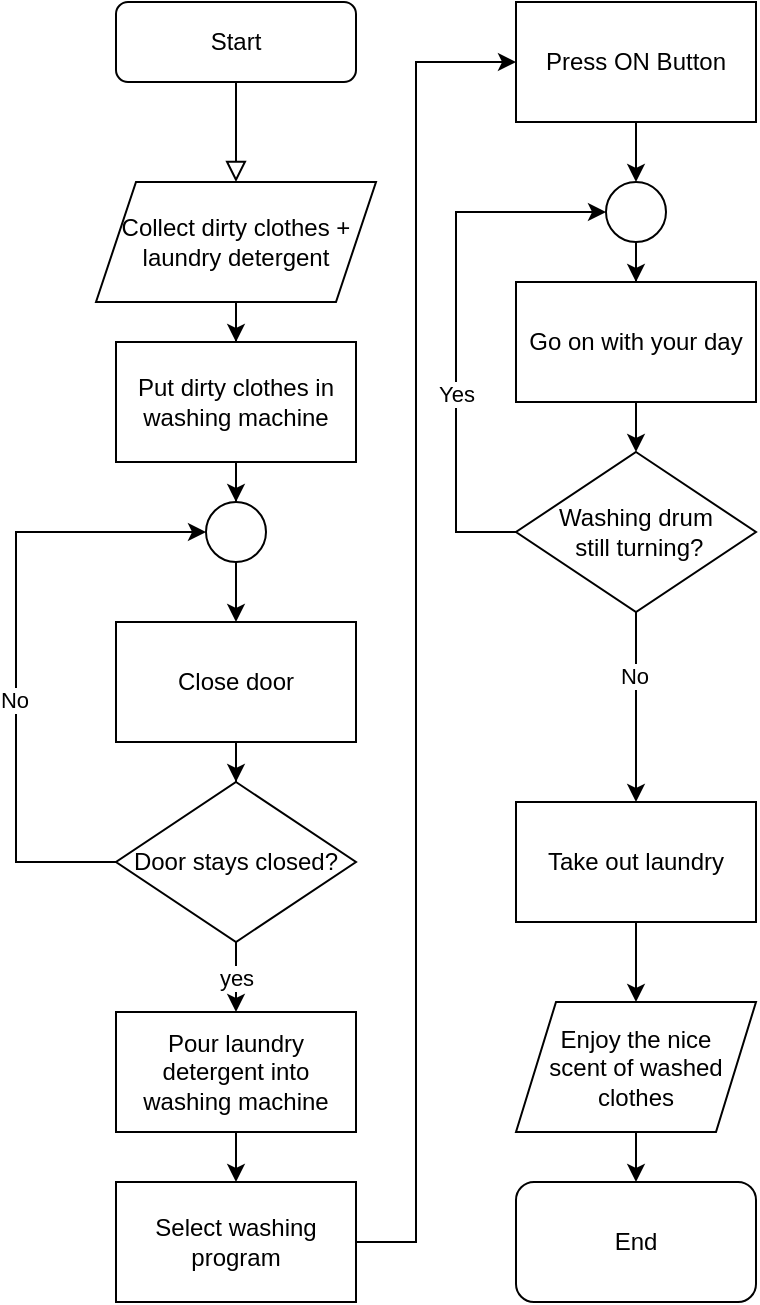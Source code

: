 <mxfile version="13.9.2" type="github">
  <diagram id="C5RBs43oDa-KdzZeNtuy" name="Page-1">
    <mxGraphModel dx="865" dy="436" grid="1" gridSize="10" guides="1" tooltips="1" connect="1" arrows="1" fold="1" page="1" pageScale="1" pageWidth="827" pageHeight="1169" math="0" shadow="0">
      <root>
        <mxCell id="WIyWlLk6GJQsqaUBKTNV-0" />
        <mxCell id="WIyWlLk6GJQsqaUBKTNV-1" parent="WIyWlLk6GJQsqaUBKTNV-0" />
        <mxCell id="WIyWlLk6GJQsqaUBKTNV-2" value="" style="rounded=0;html=1;jettySize=auto;orthogonalLoop=1;fontSize=11;endArrow=block;endFill=0;endSize=8;strokeWidth=1;shadow=0;labelBackgroundColor=none;edgeStyle=orthogonalEdgeStyle;" parent="WIyWlLk6GJQsqaUBKTNV-1" source="WIyWlLk6GJQsqaUBKTNV-3" edge="1">
          <mxGeometry relative="1" as="geometry">
            <mxPoint x="220" y="170" as="targetPoint" />
          </mxGeometry>
        </mxCell>
        <mxCell id="WIyWlLk6GJQsqaUBKTNV-3" value="Start" style="rounded=1;whiteSpace=wrap;html=1;fontSize=12;glass=0;strokeWidth=1;shadow=0;" parent="WIyWlLk6GJQsqaUBKTNV-1" vertex="1">
          <mxGeometry x="160" y="80" width="120" height="40" as="geometry" />
        </mxCell>
        <mxCell id="gj7Q502DBdJNIDhLXM4s-2" style="edgeStyle=orthogonalEdgeStyle;rounded=0;orthogonalLoop=1;jettySize=auto;html=1;" edge="1" parent="WIyWlLk6GJQsqaUBKTNV-1" source="gj7Q502DBdJNIDhLXM4s-0" target="gj7Q502DBdJNIDhLXM4s-3">
          <mxGeometry relative="1" as="geometry">
            <mxPoint x="220" y="280" as="targetPoint" />
          </mxGeometry>
        </mxCell>
        <mxCell id="gj7Q502DBdJNIDhLXM4s-0" value="Collect dirty clothes +&lt;br&gt;laundry detergent" style="shape=parallelogram;perimeter=parallelogramPerimeter;whiteSpace=wrap;html=1;fixedSize=1;" vertex="1" parent="WIyWlLk6GJQsqaUBKTNV-1">
          <mxGeometry x="150" y="170" width="140" height="60" as="geometry" />
        </mxCell>
        <mxCell id="gj7Q502DBdJNIDhLXM4s-25" style="edgeStyle=orthogonalEdgeStyle;rounded=0;orthogonalLoop=1;jettySize=auto;html=1;entryX=0.5;entryY=0;entryDx=0;entryDy=0;" edge="1" parent="WIyWlLk6GJQsqaUBKTNV-1" source="gj7Q502DBdJNIDhLXM4s-3" target="gj7Q502DBdJNIDhLXM4s-23">
          <mxGeometry relative="1" as="geometry" />
        </mxCell>
        <mxCell id="gj7Q502DBdJNIDhLXM4s-3" value="Put dirty clothes in washing machine" style="rounded=0;whiteSpace=wrap;html=1;" vertex="1" parent="WIyWlLk6GJQsqaUBKTNV-1">
          <mxGeometry x="160" y="250" width="120" height="60" as="geometry" />
        </mxCell>
        <mxCell id="gj7Q502DBdJNIDhLXM4s-6" style="edgeStyle=orthogonalEdgeStyle;rounded=0;orthogonalLoop=1;jettySize=auto;html=1;" edge="1" parent="WIyWlLk6GJQsqaUBKTNV-1" source="gj7Q502DBdJNIDhLXM4s-5" target="gj7Q502DBdJNIDhLXM4s-7">
          <mxGeometry relative="1" as="geometry">
            <mxPoint x="220" y="410" as="targetPoint" />
          </mxGeometry>
        </mxCell>
        <mxCell id="gj7Q502DBdJNIDhLXM4s-5" value="Pour laundry detergent into washing machine" style="rounded=0;whiteSpace=wrap;html=1;" vertex="1" parent="WIyWlLk6GJQsqaUBKTNV-1">
          <mxGeometry x="160" y="585" width="120" height="60" as="geometry" />
        </mxCell>
        <mxCell id="gj7Q502DBdJNIDhLXM4s-49" style="edgeStyle=orthogonalEdgeStyle;rounded=0;orthogonalLoop=1;jettySize=auto;html=1;entryX=0;entryY=0.5;entryDx=0;entryDy=0;" edge="1" parent="WIyWlLk6GJQsqaUBKTNV-1" source="gj7Q502DBdJNIDhLXM4s-7" target="gj7Q502DBdJNIDhLXM4s-13">
          <mxGeometry relative="1" as="geometry">
            <Array as="points">
              <mxPoint x="310" y="700" />
              <mxPoint x="310" y="110" />
            </Array>
          </mxGeometry>
        </mxCell>
        <mxCell id="gj7Q502DBdJNIDhLXM4s-7" value="Select washing program" style="rounded=0;whiteSpace=wrap;html=1;" vertex="1" parent="WIyWlLk6GJQsqaUBKTNV-1">
          <mxGeometry x="160" y="670" width="120" height="60" as="geometry" />
        </mxCell>
        <mxCell id="gj7Q502DBdJNIDhLXM4s-36" style="edgeStyle=orthogonalEdgeStyle;rounded=0;orthogonalLoop=1;jettySize=auto;html=1;entryX=0.5;entryY=0;entryDx=0;entryDy=0;" edge="1" parent="WIyWlLk6GJQsqaUBKTNV-1" source="gj7Q502DBdJNIDhLXM4s-13" target="gj7Q502DBdJNIDhLXM4s-34">
          <mxGeometry relative="1" as="geometry" />
        </mxCell>
        <mxCell id="gj7Q502DBdJNIDhLXM4s-13" value="Press ON Button" style="rounded=0;whiteSpace=wrap;html=1;" vertex="1" parent="WIyWlLk6GJQsqaUBKTNV-1">
          <mxGeometry x="360" y="80" width="120" height="60" as="geometry" />
        </mxCell>
        <mxCell id="gj7Q502DBdJNIDhLXM4s-17" style="edgeStyle=orthogonalEdgeStyle;rounded=0;orthogonalLoop=1;jettySize=auto;html=1;" edge="1" parent="WIyWlLk6GJQsqaUBKTNV-1" source="gj7Q502DBdJNIDhLXM4s-15" target="gj7Q502DBdJNIDhLXM4s-18">
          <mxGeometry relative="1" as="geometry">
            <mxPoint x="220" y="440" as="targetPoint" />
          </mxGeometry>
        </mxCell>
        <mxCell id="gj7Q502DBdJNIDhLXM4s-15" value="Close door" style="rounded=0;whiteSpace=wrap;html=1;" vertex="1" parent="WIyWlLk6GJQsqaUBKTNV-1">
          <mxGeometry x="160" y="390" width="120" height="60" as="geometry" />
        </mxCell>
        <mxCell id="gj7Q502DBdJNIDhLXM4s-20" value="yes" style="edgeStyle=orthogonalEdgeStyle;rounded=0;orthogonalLoop=1;jettySize=auto;html=1;entryX=0.5;entryY=0;entryDx=0;entryDy=0;" edge="1" parent="WIyWlLk6GJQsqaUBKTNV-1" source="gj7Q502DBdJNIDhLXM4s-18" target="gj7Q502DBdJNIDhLXM4s-5">
          <mxGeometry relative="1" as="geometry" />
        </mxCell>
        <mxCell id="gj7Q502DBdJNIDhLXM4s-26" style="edgeStyle=orthogonalEdgeStyle;rounded=0;orthogonalLoop=1;jettySize=auto;html=1;entryX=0;entryY=0.5;entryDx=0;entryDy=0;" edge="1" parent="WIyWlLk6GJQsqaUBKTNV-1" source="gj7Q502DBdJNIDhLXM4s-18" target="gj7Q502DBdJNIDhLXM4s-23">
          <mxGeometry relative="1" as="geometry">
            <mxPoint x="120" y="340" as="targetPoint" />
            <Array as="points">
              <mxPoint x="110" y="510" />
              <mxPoint x="110" y="345" />
            </Array>
          </mxGeometry>
        </mxCell>
        <mxCell id="gj7Q502DBdJNIDhLXM4s-27" value="No" style="edgeLabel;html=1;align=center;verticalAlign=middle;resizable=0;points=[];" vertex="1" connectable="0" parent="gj7Q502DBdJNIDhLXM4s-26">
          <mxGeometry x="-0.474" y="-30" relative="1" as="geometry">
            <mxPoint x="-31" y="-50" as="offset" />
          </mxGeometry>
        </mxCell>
        <mxCell id="gj7Q502DBdJNIDhLXM4s-18" value="Door stays closed?" style="rhombus;whiteSpace=wrap;html=1;" vertex="1" parent="WIyWlLk6GJQsqaUBKTNV-1">
          <mxGeometry x="160" y="470" width="120" height="80" as="geometry" />
        </mxCell>
        <mxCell id="gj7Q502DBdJNIDhLXM4s-24" style="edgeStyle=orthogonalEdgeStyle;rounded=0;orthogonalLoop=1;jettySize=auto;html=1;entryX=0.5;entryY=0;entryDx=0;entryDy=0;" edge="1" parent="WIyWlLk6GJQsqaUBKTNV-1" source="gj7Q502DBdJNIDhLXM4s-23" target="gj7Q502DBdJNIDhLXM4s-15">
          <mxGeometry relative="1" as="geometry" />
        </mxCell>
        <mxCell id="gj7Q502DBdJNIDhLXM4s-23" value="" style="ellipse;whiteSpace=wrap;html=1;aspect=fixed;" vertex="1" parent="WIyWlLk6GJQsqaUBKTNV-1">
          <mxGeometry x="205" y="330" width="30" height="30" as="geometry" />
        </mxCell>
        <mxCell id="gj7Q502DBdJNIDhLXM4s-39" style="edgeStyle=orthogonalEdgeStyle;rounded=0;orthogonalLoop=1;jettySize=auto;html=1;entryX=0.5;entryY=0;entryDx=0;entryDy=0;" edge="1" parent="WIyWlLk6GJQsqaUBKTNV-1" source="gj7Q502DBdJNIDhLXM4s-33" target="gj7Q502DBdJNIDhLXM4s-37">
          <mxGeometry relative="1" as="geometry" />
        </mxCell>
        <mxCell id="gj7Q502DBdJNIDhLXM4s-33" value="Go on with your day" style="rounded=0;whiteSpace=wrap;html=1;" vertex="1" parent="WIyWlLk6GJQsqaUBKTNV-1">
          <mxGeometry x="360" y="220" width="120" height="60" as="geometry" />
        </mxCell>
        <mxCell id="gj7Q502DBdJNIDhLXM4s-35" style="edgeStyle=orthogonalEdgeStyle;rounded=0;orthogonalLoop=1;jettySize=auto;html=1;" edge="1" parent="WIyWlLk6GJQsqaUBKTNV-1" source="gj7Q502DBdJNIDhLXM4s-34" target="gj7Q502DBdJNIDhLXM4s-33">
          <mxGeometry relative="1" as="geometry" />
        </mxCell>
        <mxCell id="gj7Q502DBdJNIDhLXM4s-34" value="" style="ellipse;whiteSpace=wrap;html=1;aspect=fixed;" vertex="1" parent="WIyWlLk6GJQsqaUBKTNV-1">
          <mxGeometry x="405" y="170" width="30" height="30" as="geometry" />
        </mxCell>
        <mxCell id="gj7Q502DBdJNIDhLXM4s-40" style="edgeStyle=orthogonalEdgeStyle;rounded=0;orthogonalLoop=1;jettySize=auto;html=1;entryX=0;entryY=0.5;entryDx=0;entryDy=0;" edge="1" parent="WIyWlLk6GJQsqaUBKTNV-1" source="gj7Q502DBdJNIDhLXM4s-37" target="gj7Q502DBdJNIDhLXM4s-34">
          <mxGeometry relative="1" as="geometry">
            <mxPoint x="340" y="180" as="targetPoint" />
            <Array as="points">
              <mxPoint x="330" y="345" />
              <mxPoint x="330" y="185" />
            </Array>
          </mxGeometry>
        </mxCell>
        <mxCell id="gj7Q502DBdJNIDhLXM4s-41" value="Yes&lt;br&gt;" style="edgeLabel;html=1;align=center;verticalAlign=middle;resizable=0;points=[];" vertex="1" connectable="0" parent="gj7Q502DBdJNIDhLXM4s-40">
          <mxGeometry x="-0.254" relative="1" as="geometry">
            <mxPoint as="offset" />
          </mxGeometry>
        </mxCell>
        <mxCell id="gj7Q502DBdJNIDhLXM4s-42" style="edgeStyle=orthogonalEdgeStyle;rounded=0;orthogonalLoop=1;jettySize=auto;html=1;" edge="1" parent="WIyWlLk6GJQsqaUBKTNV-1" source="gj7Q502DBdJNIDhLXM4s-37">
          <mxGeometry relative="1" as="geometry">
            <mxPoint x="420" y="480" as="targetPoint" />
          </mxGeometry>
        </mxCell>
        <mxCell id="gj7Q502DBdJNIDhLXM4s-43" value="No" style="edgeLabel;html=1;align=center;verticalAlign=middle;resizable=0;points=[];" vertex="1" connectable="0" parent="gj7Q502DBdJNIDhLXM4s-42">
          <mxGeometry x="-0.33" y="-1" relative="1" as="geometry">
            <mxPoint as="offset" />
          </mxGeometry>
        </mxCell>
        <mxCell id="gj7Q502DBdJNIDhLXM4s-37" value="Washing drum&lt;br&gt;&amp;nbsp;still turning?" style="rhombus;whiteSpace=wrap;html=1;" vertex="1" parent="WIyWlLk6GJQsqaUBKTNV-1">
          <mxGeometry x="360" y="305" width="120" height="80" as="geometry" />
        </mxCell>
        <mxCell id="gj7Q502DBdJNIDhLXM4s-45" style="edgeStyle=orthogonalEdgeStyle;rounded=0;orthogonalLoop=1;jettySize=auto;html=1;" edge="1" parent="WIyWlLk6GJQsqaUBKTNV-1" source="gj7Q502DBdJNIDhLXM4s-44" target="gj7Q502DBdJNIDhLXM4s-46">
          <mxGeometry relative="1" as="geometry">
            <mxPoint x="420" y="600" as="targetPoint" />
          </mxGeometry>
        </mxCell>
        <mxCell id="gj7Q502DBdJNIDhLXM4s-44" value="Take out laundry" style="rounded=0;whiteSpace=wrap;html=1;" vertex="1" parent="WIyWlLk6GJQsqaUBKTNV-1">
          <mxGeometry x="360" y="480" width="120" height="60" as="geometry" />
        </mxCell>
        <mxCell id="gj7Q502DBdJNIDhLXM4s-48" style="edgeStyle=orthogonalEdgeStyle;rounded=0;orthogonalLoop=1;jettySize=auto;html=1;entryX=0.5;entryY=0;entryDx=0;entryDy=0;" edge="1" parent="WIyWlLk6GJQsqaUBKTNV-1" source="gj7Q502DBdJNIDhLXM4s-46" target="gj7Q502DBdJNIDhLXM4s-47">
          <mxGeometry relative="1" as="geometry" />
        </mxCell>
        <mxCell id="gj7Q502DBdJNIDhLXM4s-46" value="Enjoy the nice &lt;br&gt;scent of washed clothes" style="shape=parallelogram;perimeter=parallelogramPerimeter;whiteSpace=wrap;html=1;fixedSize=1;" vertex="1" parent="WIyWlLk6GJQsqaUBKTNV-1">
          <mxGeometry x="360" y="580" width="120" height="65" as="geometry" />
        </mxCell>
        <mxCell id="gj7Q502DBdJNIDhLXM4s-47" value="End" style="rounded=1;whiteSpace=wrap;html=1;" vertex="1" parent="WIyWlLk6GJQsqaUBKTNV-1">
          <mxGeometry x="360" y="670" width="120" height="60" as="geometry" />
        </mxCell>
      </root>
    </mxGraphModel>
  </diagram>
</mxfile>
